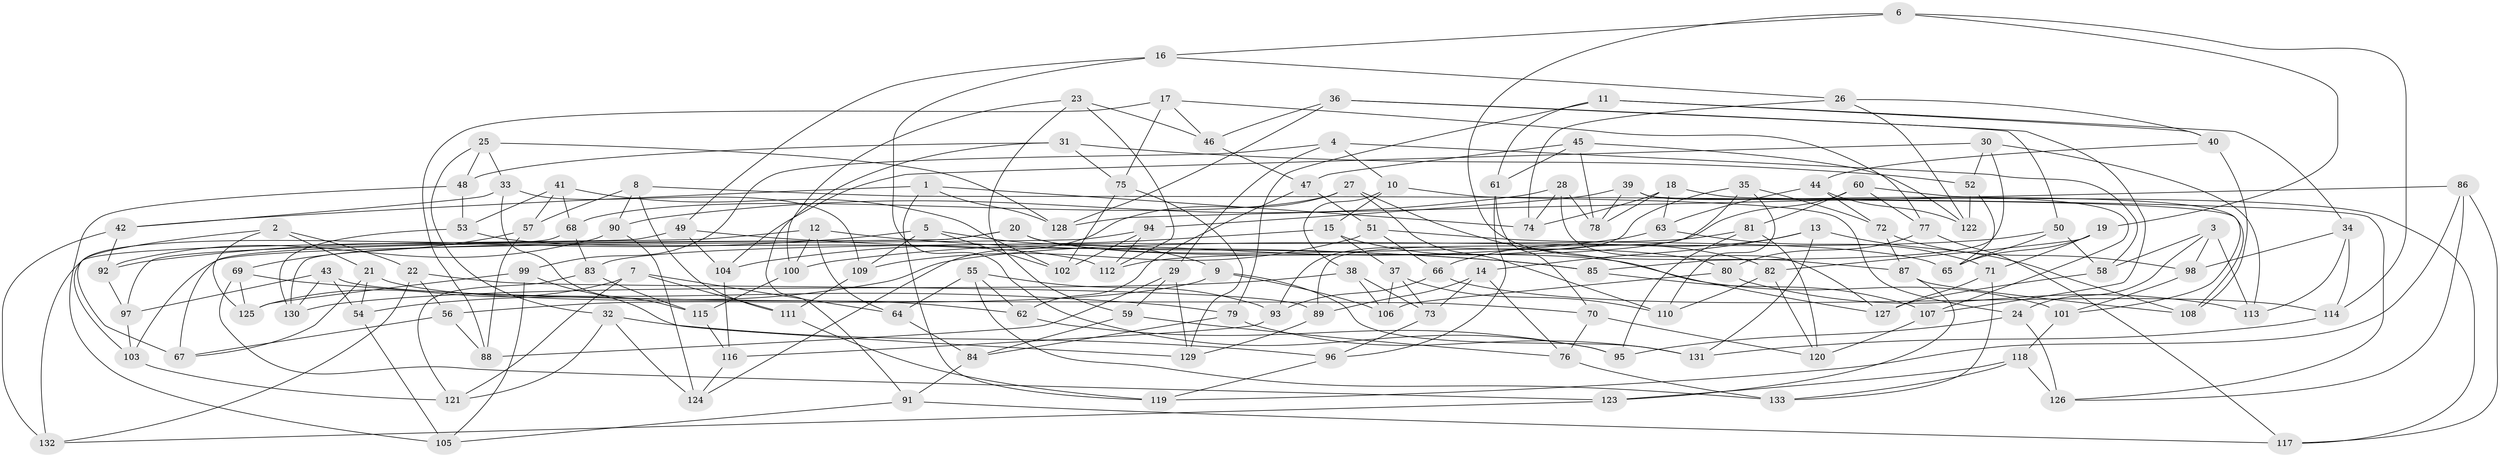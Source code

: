 // coarse degree distribution, {6: 0.09433962264150944, 5: 0.1509433962264151, 4: 0.4528301886792453, 8: 0.09433962264150944, 2: 0.018867924528301886, 7: 0.11320754716981132, 3: 0.018867924528301886, 17: 0.03773584905660377, 9: 0.018867924528301886}
// Generated by graph-tools (version 1.1) at 2025/04/03/04/25 22:04:11]
// undirected, 133 vertices, 266 edges
graph export_dot {
graph [start="1"]
  node [color=gray90,style=filled];
  1;
  2;
  3;
  4;
  5;
  6;
  7;
  8;
  9;
  10;
  11;
  12;
  13;
  14;
  15;
  16;
  17;
  18;
  19;
  20;
  21;
  22;
  23;
  24;
  25;
  26;
  27;
  28;
  29;
  30;
  31;
  32;
  33;
  34;
  35;
  36;
  37;
  38;
  39;
  40;
  41;
  42;
  43;
  44;
  45;
  46;
  47;
  48;
  49;
  50;
  51;
  52;
  53;
  54;
  55;
  56;
  57;
  58;
  59;
  60;
  61;
  62;
  63;
  64;
  65;
  66;
  67;
  68;
  69;
  70;
  71;
  72;
  73;
  74;
  75;
  76;
  77;
  78;
  79;
  80;
  81;
  82;
  83;
  84;
  85;
  86;
  87;
  88;
  89;
  90;
  91;
  92;
  93;
  94;
  95;
  96;
  97;
  98;
  99;
  100;
  101;
  102;
  103;
  104;
  105;
  106;
  107;
  108;
  109;
  110;
  111;
  112;
  113;
  114;
  115;
  116;
  117;
  118;
  119;
  120;
  121;
  122;
  123;
  124;
  125;
  126;
  127;
  128;
  129;
  130;
  131;
  132;
  133;
  1 -- 119;
  1 -- 42;
  1 -- 128;
  1 -- 74;
  2 -- 125;
  2 -- 22;
  2 -- 21;
  2 -- 67;
  3 -- 113;
  3 -- 58;
  3 -- 98;
  3 -- 24;
  4 -- 58;
  4 -- 29;
  4 -- 99;
  4 -- 10;
  5 -- 92;
  5 -- 9;
  5 -- 109;
  5 -- 102;
  6 -- 19;
  6 -- 87;
  6 -- 114;
  6 -- 16;
  7 -- 121;
  7 -- 64;
  7 -- 125;
  7 -- 111;
  8 -- 126;
  8 -- 57;
  8 -- 111;
  8 -- 90;
  9 -- 131;
  9 -- 56;
  9 -- 106;
  10 -- 24;
  10 -- 38;
  10 -- 15;
  11 -- 61;
  11 -- 34;
  11 -- 40;
  11 -- 79;
  12 -- 85;
  12 -- 64;
  12 -- 97;
  12 -- 100;
  13 -- 131;
  13 -- 108;
  13 -- 14;
  13 -- 66;
  14 -- 73;
  14 -- 76;
  14 -- 89;
  15 -- 37;
  15 -- 82;
  15 -- 104;
  16 -- 95;
  16 -- 26;
  16 -- 49;
  17 -- 46;
  17 -- 75;
  17 -- 77;
  17 -- 88;
  18 -- 78;
  18 -- 74;
  18 -- 63;
  18 -- 117;
  19 -- 71;
  19 -- 65;
  19 -- 82;
  20 -- 67;
  20 -- 101;
  20 -- 80;
  20 -- 130;
  21 -- 62;
  21 -- 54;
  21 -- 67;
  22 -- 89;
  22 -- 56;
  22 -- 132;
  23 -- 112;
  23 -- 100;
  23 -- 59;
  23 -- 46;
  24 -- 95;
  24 -- 126;
  25 -- 128;
  25 -- 48;
  25 -- 32;
  25 -- 33;
  26 -- 40;
  26 -- 122;
  26 -- 74;
  27 -- 127;
  27 -- 124;
  27 -- 68;
  27 -- 110;
  28 -- 127;
  28 -- 90;
  28 -- 74;
  28 -- 78;
  29 -- 88;
  29 -- 129;
  29 -- 59;
  30 -- 113;
  30 -- 104;
  30 -- 85;
  30 -- 52;
  31 -- 48;
  31 -- 91;
  31 -- 52;
  31 -- 75;
  32 -- 96;
  32 -- 124;
  32 -- 121;
  33 -- 115;
  33 -- 109;
  33 -- 42;
  34 -- 113;
  34 -- 114;
  34 -- 98;
  35 -- 110;
  35 -- 93;
  35 -- 89;
  35 -- 72;
  36 -- 46;
  36 -- 50;
  36 -- 128;
  36 -- 107;
  37 -- 110;
  37 -- 73;
  37 -- 106;
  38 -- 73;
  38 -- 106;
  38 -- 130;
  39 -- 94;
  39 -- 107;
  39 -- 78;
  39 -- 108;
  40 -- 108;
  40 -- 44;
  41 -- 57;
  41 -- 53;
  41 -- 68;
  41 -- 102;
  42 -- 132;
  42 -- 92;
  43 -- 130;
  43 -- 54;
  43 -- 70;
  43 -- 97;
  44 -- 72;
  44 -- 122;
  44 -- 63;
  45 -- 61;
  45 -- 47;
  45 -- 122;
  45 -- 78;
  46 -- 47;
  47 -- 62;
  47 -- 51;
  48 -- 105;
  48 -- 53;
  49 -- 132;
  49 -- 104;
  49 -- 85;
  50 -- 58;
  50 -- 54;
  50 -- 65;
  51 -- 65;
  51 -- 66;
  51 -- 109;
  52 -- 122;
  52 -- 65;
  53 -- 112;
  53 -- 130;
  54 -- 105;
  55 -- 62;
  55 -- 93;
  55 -- 64;
  55 -- 133;
  56 -- 67;
  56 -- 88;
  57 -- 69;
  57 -- 88;
  58 -- 127;
  59 -- 76;
  59 -- 84;
  60 -- 112;
  60 -- 101;
  60 -- 77;
  60 -- 81;
  61 -- 70;
  61 -- 96;
  62 -- 95;
  63 -- 100;
  63 -- 71;
  64 -- 84;
  66 -- 114;
  66 -- 93;
  68 -- 83;
  68 -- 103;
  69 -- 79;
  69 -- 123;
  69 -- 125;
  70 -- 120;
  70 -- 76;
  71 -- 127;
  71 -- 133;
  72 -- 87;
  72 -- 98;
  73 -- 96;
  75 -- 102;
  75 -- 129;
  76 -- 133;
  77 -- 117;
  77 -- 80;
  79 -- 84;
  79 -- 131;
  80 -- 113;
  80 -- 106;
  81 -- 95;
  81 -- 83;
  81 -- 120;
  82 -- 110;
  82 -- 120;
  83 -- 115;
  83 -- 121;
  84 -- 91;
  85 -- 107;
  86 -- 117;
  86 -- 126;
  86 -- 119;
  86 -- 128;
  87 -- 108;
  87 -- 123;
  89 -- 129;
  90 -- 124;
  90 -- 92;
  91 -- 117;
  91 -- 105;
  92 -- 97;
  93 -- 116;
  94 -- 103;
  94 -- 102;
  94 -- 112;
  96 -- 119;
  97 -- 103;
  98 -- 101;
  99 -- 129;
  99 -- 105;
  99 -- 125;
  100 -- 115;
  101 -- 118;
  103 -- 121;
  104 -- 116;
  107 -- 120;
  109 -- 111;
  111 -- 119;
  114 -- 131;
  115 -- 116;
  116 -- 124;
  118 -- 126;
  118 -- 133;
  118 -- 123;
  123 -- 132;
}
